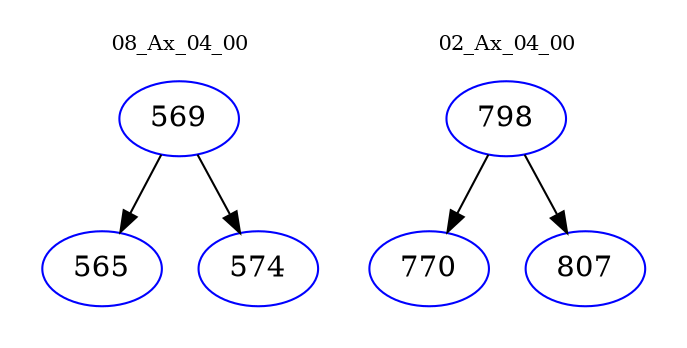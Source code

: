 digraph{
subgraph cluster_0 {
color = white
label = "08_Ax_04_00";
fontsize=10;
T0_569 [label="569", color="blue"]
T0_569 -> T0_565 [color="black"]
T0_565 [label="565", color="blue"]
T0_569 -> T0_574 [color="black"]
T0_574 [label="574", color="blue"]
}
subgraph cluster_1 {
color = white
label = "02_Ax_04_00";
fontsize=10;
T1_798 [label="798", color="blue"]
T1_798 -> T1_770 [color="black"]
T1_770 [label="770", color="blue"]
T1_798 -> T1_807 [color="black"]
T1_807 [label="807", color="blue"]
}
}
